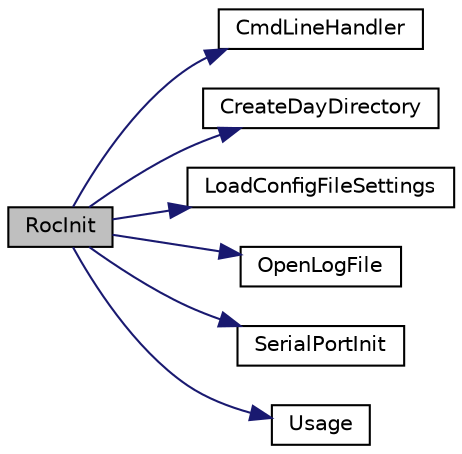 digraph "RocInit"
{
 // INTERACTIVE_SVG=YES
  edge [fontname="Helvetica",fontsize="10",labelfontname="Helvetica",labelfontsize="10"];
  node [fontname="Helvetica",fontsize="10",shape=record];
  rankdir="LR";
  Node87 [label="RocInit",height=0.2,width=0.4,color="black", fillcolor="grey75", style="filled", fontcolor="black"];
  Node87 -> Node88 [color="midnightblue",fontsize="10",style="solid",fontname="Helvetica"];
  Node88 [label="CmdLineHandler",height=0.2,width=0.4,color="black", fillcolor="white", style="filled",URL="$roc2_8c.html#a5dbf303fd2c465b1e724a247623fdbd2",tooltip="Parses command line arguments. "];
  Node87 -> Node89 [color="midnightblue",fontsize="10",style="solid",fontname="Helvetica"];
  Node89 [label="CreateDayDirectory",height=0.2,width=0.4,color="black", fillcolor="white", style="filled",URL="$roc2_8c.html#a0eaf55c523b081609cd85dd6eb04682b"];
  Node87 -> Node90 [color="midnightblue",fontsize="10",style="solid",fontname="Helvetica"];
  Node90 [label="LoadConfigFileSettings",height=0.2,width=0.4,color="black", fillcolor="white", style="filled",URL="$roc2_8c.html#a8ed0e63e6cf78544f92b023037e3e7b8",tooltip="Reads the program configuration file. "];
  Node87 -> Node91 [color="midnightblue",fontsize="10",style="solid",fontname="Helvetica"];
  Node91 [label="OpenLogFile",height=0.2,width=0.4,color="black", fillcolor="white", style="filled",URL="$roc2_8c.html#af8b73dc85a9b8da6978eac659ec8531b"];
  Node87 -> Node92 [color="midnightblue",fontsize="10",style="solid",fontname="Helvetica"];
  Node92 [label="SerialPortInit",height=0.2,width=0.4,color="black", fillcolor="white", style="filled",URL="$roc2_8c.html#aa1c32480aaf288a615cc7330e9cb6072"];
  Node87 -> Node93 [color="midnightblue",fontsize="10",style="solid",fontname="Helvetica"];
  Node93 [label="Usage",height=0.2,width=0.4,color="black", fillcolor="white", style="filled",URL="$roc2_8c.html#a40185ea52d16cecaafae70740e90af29",tooltip="Prints the usage summary showing valid command line options. "];
}
